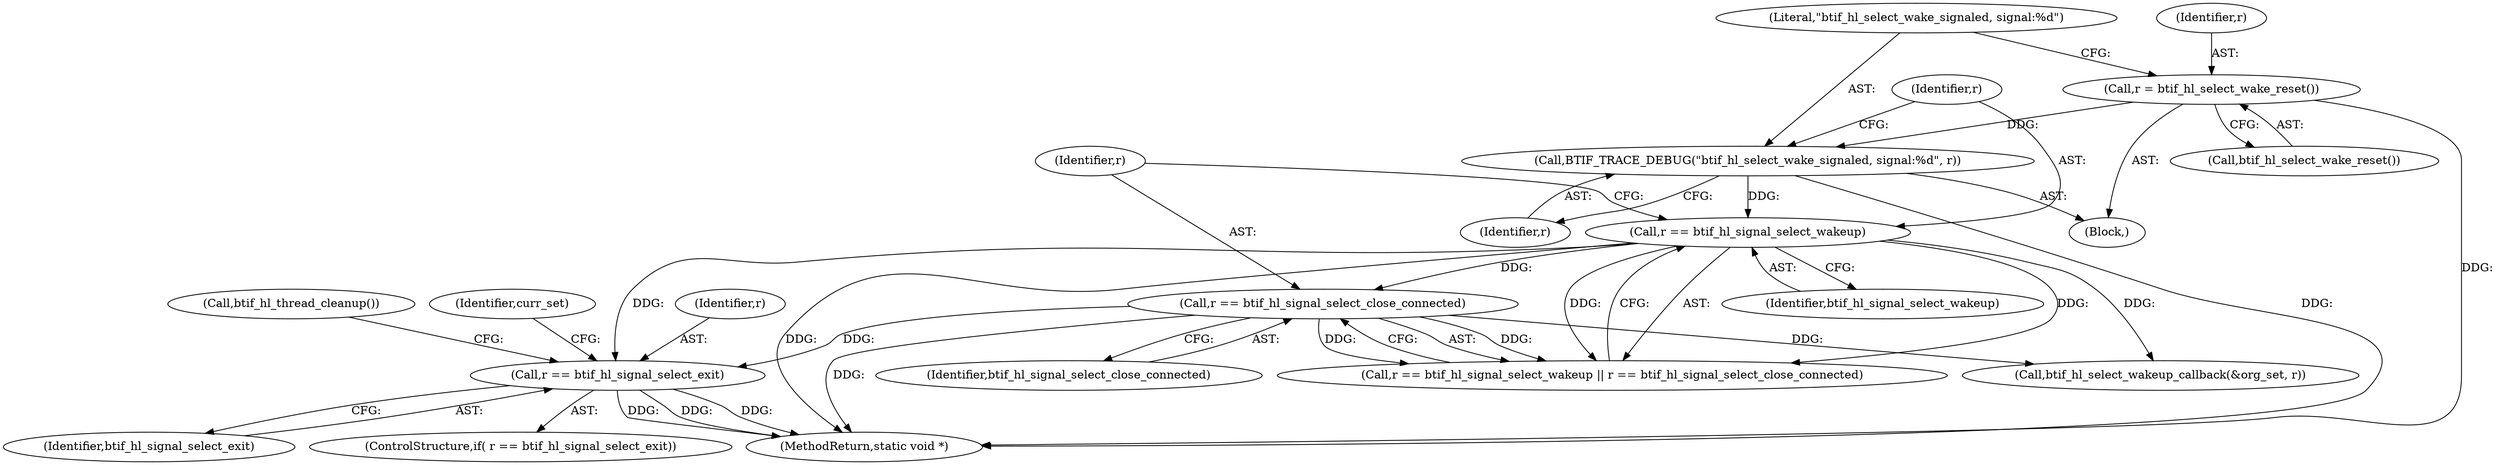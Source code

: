 digraph "0_Android_472271b153c5dc53c28beac55480a8d8434b2d5c_19@API" {
"1000200" [label="(Call,r == btif_hl_signal_select_exit)"];
"1000187" [label="(Call,r == btif_hl_signal_select_wakeup)"];
"1000182" [label="(Call,BTIF_TRACE_DEBUG(\"btif_hl_select_wake_signaled, signal:%d\", r))"];
"1000179" [label="(Call,r = btif_hl_select_wake_reset())"];
"1000190" [label="(Call,r == btif_hl_signal_select_close_connected)"];
"1000191" [label="(Identifier,r)"];
"1000183" [label="(Literal,\"btif_hl_select_wake_signaled, signal:%d\")"];
"1000179" [label="(Call,r = btif_hl_select_wake_reset())"];
"1000200" [label="(Call,r == btif_hl_signal_select_exit)"];
"1000180" [label="(Identifier,r)"];
"1000194" [label="(Call,btif_hl_select_wakeup_callback(&org_set, r))"];
"1000192" [label="(Identifier,btif_hl_signal_select_close_connected)"];
"1000187" [label="(Call,r == btif_hl_signal_select_wakeup)"];
"1000186" [label="(Call,r == btif_hl_signal_select_wakeup || r == btif_hl_signal_select_close_connected)"];
"1000226" [label="(MethodReturn,static void *)"];
"1000181" [label="(Call,btif_hl_select_wake_reset())"];
"1000178" [label="(Block,)"];
"1000199" [label="(ControlStructure,if( r == btif_hl_signal_select_exit))"];
"1000190" [label="(Call,r == btif_hl_signal_select_close_connected)"];
"1000202" [label="(Identifier,btif_hl_signal_select_exit)"];
"1000188" [label="(Identifier,r)"];
"1000204" [label="(Call,btif_hl_thread_cleanup())"];
"1000201" [label="(Identifier,r)"];
"1000184" [label="(Identifier,r)"];
"1000189" [label="(Identifier,btif_hl_signal_select_wakeup)"];
"1000182" [label="(Call,BTIF_TRACE_DEBUG(\"btif_hl_select_wake_signaled, signal:%d\", r))"];
"1000211" [label="(Identifier,curr_set)"];
"1000200" -> "1000199"  [label="AST: "];
"1000200" -> "1000202"  [label="CFG: "];
"1000201" -> "1000200"  [label="AST: "];
"1000202" -> "1000200"  [label="AST: "];
"1000204" -> "1000200"  [label="CFG: "];
"1000211" -> "1000200"  [label="CFG: "];
"1000200" -> "1000226"  [label="DDG: "];
"1000200" -> "1000226"  [label="DDG: "];
"1000200" -> "1000226"  [label="DDG: "];
"1000187" -> "1000200"  [label="DDG: "];
"1000190" -> "1000200"  [label="DDG: "];
"1000187" -> "1000186"  [label="AST: "];
"1000187" -> "1000189"  [label="CFG: "];
"1000188" -> "1000187"  [label="AST: "];
"1000189" -> "1000187"  [label="AST: "];
"1000191" -> "1000187"  [label="CFG: "];
"1000186" -> "1000187"  [label="CFG: "];
"1000187" -> "1000226"  [label="DDG: "];
"1000187" -> "1000186"  [label="DDG: "];
"1000187" -> "1000186"  [label="DDG: "];
"1000182" -> "1000187"  [label="DDG: "];
"1000187" -> "1000190"  [label="DDG: "];
"1000187" -> "1000194"  [label="DDG: "];
"1000182" -> "1000178"  [label="AST: "];
"1000182" -> "1000184"  [label="CFG: "];
"1000183" -> "1000182"  [label="AST: "];
"1000184" -> "1000182"  [label="AST: "];
"1000188" -> "1000182"  [label="CFG: "];
"1000182" -> "1000226"  [label="DDG: "];
"1000179" -> "1000182"  [label="DDG: "];
"1000179" -> "1000178"  [label="AST: "];
"1000179" -> "1000181"  [label="CFG: "];
"1000180" -> "1000179"  [label="AST: "];
"1000181" -> "1000179"  [label="AST: "];
"1000183" -> "1000179"  [label="CFG: "];
"1000179" -> "1000226"  [label="DDG: "];
"1000190" -> "1000186"  [label="AST: "];
"1000190" -> "1000192"  [label="CFG: "];
"1000191" -> "1000190"  [label="AST: "];
"1000192" -> "1000190"  [label="AST: "];
"1000186" -> "1000190"  [label="CFG: "];
"1000190" -> "1000226"  [label="DDG: "];
"1000190" -> "1000186"  [label="DDG: "];
"1000190" -> "1000186"  [label="DDG: "];
"1000190" -> "1000194"  [label="DDG: "];
}
